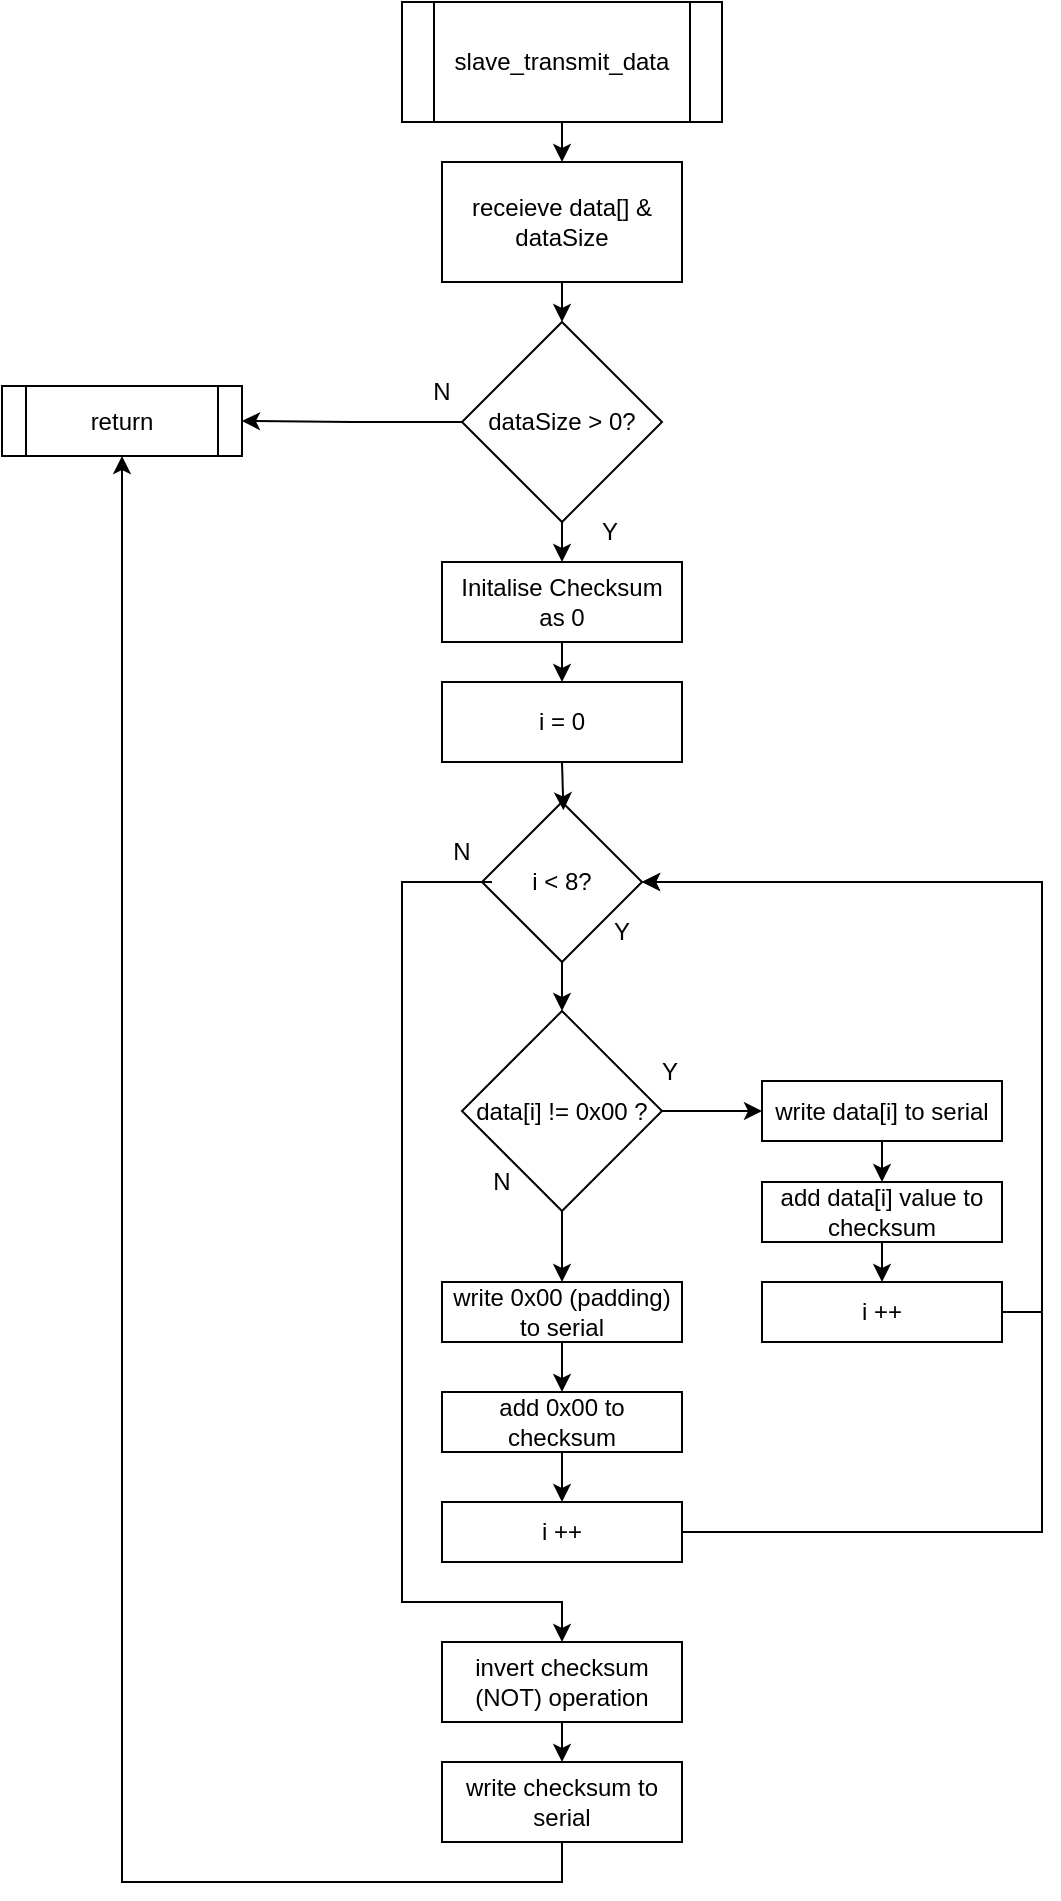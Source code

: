 <mxfile version="24.1.0" type="device">
  <diagram name="Page-1" id="VGxstiwzdlFt6leFi5rV">
    <mxGraphModel dx="932" dy="973" grid="1" gridSize="10" guides="1" tooltips="1" connect="1" arrows="1" fold="1" page="1" pageScale="1" pageWidth="827" pageHeight="1169" math="0" shadow="0">
      <root>
        <mxCell id="0" />
        <mxCell id="1" parent="0" />
        <mxCell id="sz_BBZc3zrPLSXcDS2ws-23" style="edgeStyle=orthogonalEdgeStyle;rounded=0;orthogonalLoop=1;jettySize=auto;html=1;exitX=0.5;exitY=1;exitDx=0;exitDy=0;entryX=0.5;entryY=0;entryDx=0;entryDy=0;" edge="1" parent="1" source="sz_BBZc3zrPLSXcDS2ws-14" target="sz_BBZc3zrPLSXcDS2ws-15">
          <mxGeometry relative="1" as="geometry" />
        </mxCell>
        <mxCell id="sz_BBZc3zrPLSXcDS2ws-14" value="slave_transmit_data" style="shape=process;whiteSpace=wrap;html=1;backgroundOutline=1;" vertex="1" parent="1">
          <mxGeometry x="280" y="40" width="160" height="60" as="geometry" />
        </mxCell>
        <mxCell id="sz_BBZc3zrPLSXcDS2ws-22" style="edgeStyle=orthogonalEdgeStyle;rounded=0;orthogonalLoop=1;jettySize=auto;html=1;exitX=0.5;exitY=1;exitDx=0;exitDy=0;entryX=0.5;entryY=0;entryDx=0;entryDy=0;" edge="1" parent="1" source="sz_BBZc3zrPLSXcDS2ws-15" target="sz_BBZc3zrPLSXcDS2ws-16">
          <mxGeometry relative="1" as="geometry" />
        </mxCell>
        <mxCell id="sz_BBZc3zrPLSXcDS2ws-15" value="receieve data[] &amp;amp; dataSize" style="rounded=0;whiteSpace=wrap;html=1;" vertex="1" parent="1">
          <mxGeometry x="300" y="120" width="120" height="60" as="geometry" />
        </mxCell>
        <mxCell id="sz_BBZc3zrPLSXcDS2ws-20" style="edgeStyle=orthogonalEdgeStyle;rounded=0;orthogonalLoop=1;jettySize=auto;html=1;exitX=0;exitY=0.5;exitDx=0;exitDy=0;entryX=1;entryY=0.5;entryDx=0;entryDy=0;" edge="1" parent="1" source="sz_BBZc3zrPLSXcDS2ws-16" target="sz_BBZc3zrPLSXcDS2ws-19">
          <mxGeometry relative="1" as="geometry" />
        </mxCell>
        <mxCell id="sz_BBZc3zrPLSXcDS2ws-25" style="edgeStyle=orthogonalEdgeStyle;rounded=0;orthogonalLoop=1;jettySize=auto;html=1;exitX=0.5;exitY=1;exitDx=0;exitDy=0;entryX=0.5;entryY=0;entryDx=0;entryDy=0;" edge="1" parent="1" source="sz_BBZc3zrPLSXcDS2ws-16" target="sz_BBZc3zrPLSXcDS2ws-24">
          <mxGeometry relative="1" as="geometry" />
        </mxCell>
        <mxCell id="sz_BBZc3zrPLSXcDS2ws-16" value="dataSize &amp;gt; 0?" style="rhombus;whiteSpace=wrap;html=1;" vertex="1" parent="1">
          <mxGeometry x="310" y="200" width="100" height="100" as="geometry" />
        </mxCell>
        <mxCell id="sz_BBZc3zrPLSXcDS2ws-19" value="return" style="shape=process;whiteSpace=wrap;html=1;backgroundOutline=1;" vertex="1" parent="1">
          <mxGeometry x="80" y="232" width="120" height="35" as="geometry" />
        </mxCell>
        <mxCell id="sz_BBZc3zrPLSXcDS2ws-21" value="N" style="text;html=1;align=center;verticalAlign=middle;whiteSpace=wrap;rounded=0;" vertex="1" parent="1">
          <mxGeometry x="270" y="220" width="60" height="30" as="geometry" />
        </mxCell>
        <mxCell id="sz_BBZc3zrPLSXcDS2ws-68" style="edgeStyle=orthogonalEdgeStyle;rounded=0;orthogonalLoop=1;jettySize=auto;html=1;exitX=0.5;exitY=1;exitDx=0;exitDy=0;entryX=0.5;entryY=0;entryDx=0;entryDy=0;" edge="1" parent="1" source="sz_BBZc3zrPLSXcDS2ws-24" target="sz_BBZc3zrPLSXcDS2ws-66">
          <mxGeometry relative="1" as="geometry" />
        </mxCell>
        <mxCell id="sz_BBZc3zrPLSXcDS2ws-24" value="Initalise Checksum&lt;br&gt;as 0" style="rounded=0;whiteSpace=wrap;html=1;" vertex="1" parent="1">
          <mxGeometry x="300" y="320" width="120" height="40" as="geometry" />
        </mxCell>
        <mxCell id="sz_BBZc3zrPLSXcDS2ws-26" value="Y" style="text;html=1;align=center;verticalAlign=middle;whiteSpace=wrap;rounded=0;" vertex="1" parent="1">
          <mxGeometry x="354" y="290" width="60" height="30" as="geometry" />
        </mxCell>
        <mxCell id="sz_BBZc3zrPLSXcDS2ws-30" style="edgeStyle=orthogonalEdgeStyle;rounded=0;orthogonalLoop=1;jettySize=auto;html=1;exitX=0.5;exitY=1;exitDx=0;exitDy=0;" edge="1" parent="1" source="sz_BBZc3zrPLSXcDS2ws-28" target="sz_BBZc3zrPLSXcDS2ws-29">
          <mxGeometry relative="1" as="geometry" />
        </mxCell>
        <mxCell id="sz_BBZc3zrPLSXcDS2ws-28" value="i &amp;lt; 8?" style="rhombus;whiteSpace=wrap;html=1;" vertex="1" parent="1">
          <mxGeometry x="320" y="440" width="80" height="80" as="geometry" />
        </mxCell>
        <mxCell id="sz_BBZc3zrPLSXcDS2ws-35" style="edgeStyle=orthogonalEdgeStyle;rounded=0;orthogonalLoop=1;jettySize=auto;html=1;exitX=1;exitY=0.5;exitDx=0;exitDy=0;" edge="1" parent="1" source="sz_BBZc3zrPLSXcDS2ws-29" target="sz_BBZc3zrPLSXcDS2ws-33">
          <mxGeometry relative="1" as="geometry" />
        </mxCell>
        <mxCell id="sz_BBZc3zrPLSXcDS2ws-70" style="edgeStyle=orthogonalEdgeStyle;rounded=0;orthogonalLoop=1;jettySize=auto;html=1;exitX=0.5;exitY=1;exitDx=0;exitDy=0;entryX=0.5;entryY=0;entryDx=0;entryDy=0;" edge="1" parent="1" source="sz_BBZc3zrPLSXcDS2ws-29" target="sz_BBZc3zrPLSXcDS2ws-39">
          <mxGeometry relative="1" as="geometry" />
        </mxCell>
        <mxCell id="sz_BBZc3zrPLSXcDS2ws-29" value="data[i] != 0x00 ?" style="rhombus;whiteSpace=wrap;html=1;" vertex="1" parent="1">
          <mxGeometry x="310" y="544.5" width="100" height="100" as="geometry" />
        </mxCell>
        <mxCell id="sz_BBZc3zrPLSXcDS2ws-36" style="edgeStyle=orthogonalEdgeStyle;rounded=0;orthogonalLoop=1;jettySize=auto;html=1;exitX=0.5;exitY=1;exitDx=0;exitDy=0;entryX=0.5;entryY=0;entryDx=0;entryDy=0;" edge="1" parent="1" source="sz_BBZc3zrPLSXcDS2ws-33" target="sz_BBZc3zrPLSXcDS2ws-34">
          <mxGeometry relative="1" as="geometry" />
        </mxCell>
        <mxCell id="sz_BBZc3zrPLSXcDS2ws-33" value="write data[i] to serial" style="rounded=0;whiteSpace=wrap;html=1;" vertex="1" parent="1">
          <mxGeometry x="460" y="579.5" width="120" height="30" as="geometry" />
        </mxCell>
        <mxCell id="sz_BBZc3zrPLSXcDS2ws-47" style="edgeStyle=orthogonalEdgeStyle;rounded=0;orthogonalLoop=1;jettySize=auto;html=1;exitX=0.5;exitY=1;exitDx=0;exitDy=0;entryX=0.5;entryY=0;entryDx=0;entryDy=0;" edge="1" parent="1" source="sz_BBZc3zrPLSXcDS2ws-34" target="sz_BBZc3zrPLSXcDS2ws-46">
          <mxGeometry relative="1" as="geometry" />
        </mxCell>
        <mxCell id="sz_BBZc3zrPLSXcDS2ws-34" value="add data[i] value to checksum" style="rounded=0;whiteSpace=wrap;html=1;" vertex="1" parent="1">
          <mxGeometry x="460" y="630" width="120" height="30" as="geometry" />
        </mxCell>
        <mxCell id="sz_BBZc3zrPLSXcDS2ws-51" style="edgeStyle=orthogonalEdgeStyle;rounded=0;orthogonalLoop=1;jettySize=auto;html=1;exitX=0.5;exitY=1;exitDx=0;exitDy=0;entryX=0.5;entryY=0;entryDx=0;entryDy=0;" edge="1" parent="1" source="sz_BBZc3zrPLSXcDS2ws-39" target="sz_BBZc3zrPLSXcDS2ws-40">
          <mxGeometry relative="1" as="geometry" />
        </mxCell>
        <mxCell id="sz_BBZc3zrPLSXcDS2ws-39" value="write 0x00 (padding) to serial" style="rounded=0;whiteSpace=wrap;html=1;" vertex="1" parent="1">
          <mxGeometry x="300" y="680" width="120" height="30" as="geometry" />
        </mxCell>
        <mxCell id="sz_BBZc3zrPLSXcDS2ws-52" style="edgeStyle=orthogonalEdgeStyle;rounded=0;orthogonalLoop=1;jettySize=auto;html=1;exitX=0.5;exitY=1;exitDx=0;exitDy=0;entryX=0.5;entryY=0;entryDx=0;entryDy=0;" edge="1" parent="1" source="sz_BBZc3zrPLSXcDS2ws-40" target="sz_BBZc3zrPLSXcDS2ws-49">
          <mxGeometry relative="1" as="geometry" />
        </mxCell>
        <mxCell id="sz_BBZc3zrPLSXcDS2ws-40" value="add 0x00 to checksum" style="rounded=0;whiteSpace=wrap;html=1;" vertex="1" parent="1">
          <mxGeometry x="300" y="735" width="120" height="30" as="geometry" />
        </mxCell>
        <mxCell id="sz_BBZc3zrPLSXcDS2ws-71" style="edgeStyle=orthogonalEdgeStyle;rounded=0;orthogonalLoop=1;jettySize=auto;html=1;exitX=0.75;exitY=1;exitDx=0;exitDy=0;entryX=0.5;entryY=0;entryDx=0;entryDy=0;" edge="1" parent="1" source="sz_BBZc3zrPLSXcDS2ws-43" target="sz_BBZc3zrPLSXcDS2ws-60">
          <mxGeometry relative="1" as="geometry">
            <Array as="points">
              <mxPoint x="280" y="480" />
              <mxPoint x="280" y="840" />
              <mxPoint x="360" y="840" />
            </Array>
          </mxGeometry>
        </mxCell>
        <mxCell id="sz_BBZc3zrPLSXcDS2ws-43" value="N" style="text;html=1;align=center;verticalAlign=middle;whiteSpace=wrap;rounded=0;" vertex="1" parent="1">
          <mxGeometry x="280" y="450" width="60" height="30" as="geometry" />
        </mxCell>
        <mxCell id="sz_BBZc3zrPLSXcDS2ws-44" value="Y" style="text;html=1;align=center;verticalAlign=middle;whiteSpace=wrap;rounded=0;" vertex="1" parent="1">
          <mxGeometry x="360" y="490" width="60" height="30" as="geometry" />
        </mxCell>
        <mxCell id="sz_BBZc3zrPLSXcDS2ws-48" style="edgeStyle=orthogonalEdgeStyle;rounded=0;orthogonalLoop=1;jettySize=auto;html=1;exitX=1;exitY=0.5;exitDx=0;exitDy=0;entryX=1;entryY=0.5;entryDx=0;entryDy=0;" edge="1" parent="1" source="sz_BBZc3zrPLSXcDS2ws-46" target="sz_BBZc3zrPLSXcDS2ws-28">
          <mxGeometry relative="1" as="geometry" />
        </mxCell>
        <mxCell id="sz_BBZc3zrPLSXcDS2ws-46" value="i ++" style="rounded=0;whiteSpace=wrap;html=1;" vertex="1" parent="1">
          <mxGeometry x="460" y="680" width="120" height="30" as="geometry" />
        </mxCell>
        <mxCell id="sz_BBZc3zrPLSXcDS2ws-53" style="edgeStyle=orthogonalEdgeStyle;rounded=0;orthogonalLoop=1;jettySize=auto;html=1;exitX=1;exitY=0.5;exitDx=0;exitDy=0;entryX=1;entryY=0.5;entryDx=0;entryDy=0;" edge="1" parent="1" source="sz_BBZc3zrPLSXcDS2ws-49" target="sz_BBZc3zrPLSXcDS2ws-28">
          <mxGeometry relative="1" as="geometry">
            <Array as="points">
              <mxPoint x="600" y="805" />
              <mxPoint x="600" y="480" />
            </Array>
          </mxGeometry>
        </mxCell>
        <mxCell id="sz_BBZc3zrPLSXcDS2ws-49" value="i ++" style="rounded=0;whiteSpace=wrap;html=1;" vertex="1" parent="1">
          <mxGeometry x="300" y="790" width="120" height="30" as="geometry" />
        </mxCell>
        <mxCell id="sz_BBZc3zrPLSXcDS2ws-57" value="N" style="text;html=1;align=center;verticalAlign=middle;whiteSpace=wrap;rounded=0;" vertex="1" parent="1">
          <mxGeometry x="300" y="614.5" width="60" height="30" as="geometry" />
        </mxCell>
        <mxCell id="sz_BBZc3zrPLSXcDS2ws-58" value="Y" style="text;html=1;align=center;verticalAlign=middle;whiteSpace=wrap;rounded=0;" vertex="1" parent="1">
          <mxGeometry x="384" y="560" width="60" height="30" as="geometry" />
        </mxCell>
        <mxCell id="sz_BBZc3zrPLSXcDS2ws-64" style="edgeStyle=orthogonalEdgeStyle;rounded=0;orthogonalLoop=1;jettySize=auto;html=1;exitX=0.5;exitY=1;exitDx=0;exitDy=0;entryX=0.5;entryY=0;entryDx=0;entryDy=0;" edge="1" parent="1" source="sz_BBZc3zrPLSXcDS2ws-60" target="sz_BBZc3zrPLSXcDS2ws-62">
          <mxGeometry relative="1" as="geometry" />
        </mxCell>
        <mxCell id="sz_BBZc3zrPLSXcDS2ws-60" value="invert checksum (NOT) operation" style="rounded=0;whiteSpace=wrap;html=1;" vertex="1" parent="1">
          <mxGeometry x="300" y="860" width="120" height="40" as="geometry" />
        </mxCell>
        <mxCell id="sz_BBZc3zrPLSXcDS2ws-65" style="edgeStyle=orthogonalEdgeStyle;rounded=0;orthogonalLoop=1;jettySize=auto;html=1;exitX=0.5;exitY=1;exitDx=0;exitDy=0;" edge="1" parent="1" source="sz_BBZc3zrPLSXcDS2ws-62" target="sz_BBZc3zrPLSXcDS2ws-19">
          <mxGeometry relative="1" as="geometry" />
        </mxCell>
        <mxCell id="sz_BBZc3zrPLSXcDS2ws-62" value="write checksum to serial" style="rounded=0;whiteSpace=wrap;html=1;" vertex="1" parent="1">
          <mxGeometry x="300" y="920" width="120" height="40" as="geometry" />
        </mxCell>
        <mxCell id="sz_BBZc3zrPLSXcDS2ws-66" value="i = 0" style="rounded=0;whiteSpace=wrap;html=1;" vertex="1" parent="1">
          <mxGeometry x="300" y="380" width="120" height="40" as="geometry" />
        </mxCell>
        <mxCell id="sz_BBZc3zrPLSXcDS2ws-69" style="edgeStyle=orthogonalEdgeStyle;rounded=0;orthogonalLoop=1;jettySize=auto;html=1;exitX=0.5;exitY=1;exitDx=0;exitDy=0;entryX=0.509;entryY=0.052;entryDx=0;entryDy=0;entryPerimeter=0;" edge="1" parent="1" source="sz_BBZc3zrPLSXcDS2ws-66" target="sz_BBZc3zrPLSXcDS2ws-28">
          <mxGeometry relative="1" as="geometry" />
        </mxCell>
      </root>
    </mxGraphModel>
  </diagram>
</mxfile>

